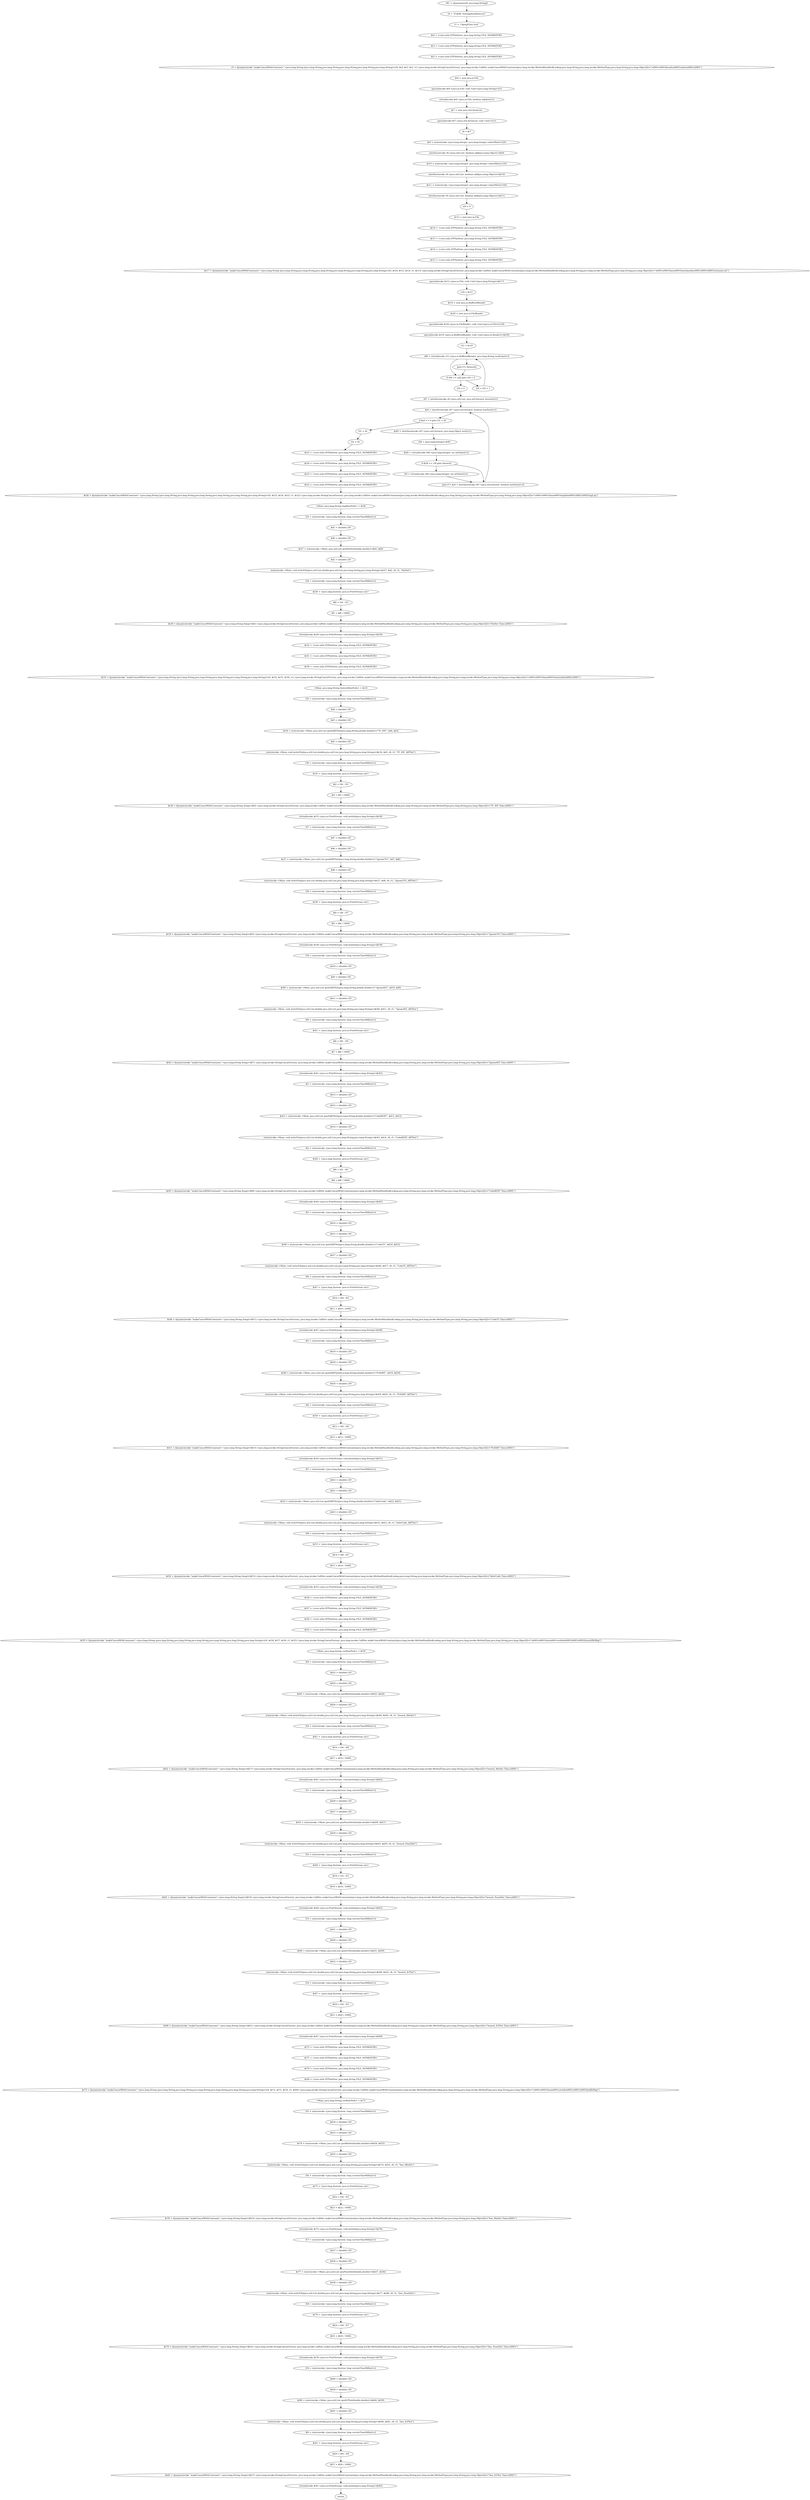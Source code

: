 digraph "unitGraph" {
    "r85 := @parameter0: java.lang.String[]"
    "r0 = \"Z:\\JVM_Testing\\SeedSelector\""
    "r1 = \"Openj9Test-Test\""
    "$r4 = <core.utils.DTPlatform: java.lang.String FILE_SEPARATOR>"
    "$r3 = <core.utils.DTPlatform: java.lang.String FILE_SEPARATOR>"
    "$r2 = <core.utils.DTPlatform: java.lang.String FILE_SEPARATOR>"
    "r5 = dynamicinvoke \"makeConcatWithConstants\" <java.lang.String (java.lang.String,java.lang.String,java.lang.String,java.lang.String,java.lang.String)>(r0, $r4, $r3, $r2, r1) <java.lang.invoke.StringConcatFactory: java.lang.invoke.CallSite makeConcatWithConstants(java.lang.invoke.MethodHandles$Lookup,java.lang.String,java.lang.invoke.MethodType,java.lang.String,java.lang.Object[])>(\"\u0001\u0001Results\u0001subset\u0001\u0001\")"
    "$r6 = new java.io.File"
    "specialinvoke $r6.<java.io.File: void <init>(java.lang.String)>(r5)"
    "virtualinvoke $r6.<java.io.File: boolean mkdirs()>()"
    "$r7 = new java.util.ArrayList"
    "specialinvoke $r7.<java.util.ArrayList: void <init>()>()"
    "r8 = $r7"
    "$r9 = staticinvoke <java.lang.Integer: java.lang.Integer valueOf(int)>(20)"
    "interfaceinvoke r8.<java.util.List: boolean add(java.lang.Object)>($r9)"
    "$r10 = staticinvoke <java.lang.Integer: java.lang.Integer valueOf(int)>(35)"
    "interfaceinvoke r8.<java.util.List: boolean add(java.lang.Object)>($r10)"
    "$r11 = staticinvoke <java.lang.Integer: java.lang.Integer valueOf(int)>(50)"
    "interfaceinvoke r8.<java.util.List: boolean add(java.lang.Object)>($r11)"
    "i29 = 0"
    "$r12 = new java.io.File"
    "$r16 = <core.utils.DTPlatform: java.lang.String FILE_SEPARATOR>"
    "$r15 = <core.utils.DTPlatform: java.lang.String FILE_SEPARATOR>"
    "$r14 = <core.utils.DTPlatform: java.lang.String FILE_SEPARATOR>"
    "$r13 = <core.utils.DTPlatform: java.lang.String FILE_SEPARATOR>"
    "$r17 = dynamicinvoke \"makeConcatWithConstants\" <java.lang.String (java.lang.String,java.lang.String,java.lang.String,java.lang.String,java.lang.String,java.lang.String)>(r0, $r16, $r15, $r14, r1, $r13) <java.lang.invoke.StringConcatFactory: java.lang.invoke.CallSite makeConcatWithConstants(java.lang.invoke.MethodHandles$Lookup,java.lang.String,java.lang.invoke.MethodType,java.lang.String,java.lang.Object[])>(\"\u0001\u0001Data\u0001benchmarks\u0001\u0001\u0001testcases.txt\")"
    "specialinvoke $r12.<java.io.File: void <init>(java.lang.String)>($r17)"
    "r18 = $r12"
    "$r19 = new java.io.BufferedReader"
    "$r20 = new java.io.FileReader"
    "specialinvoke $r20.<java.io.FileReader: void <init>(java.io.File)>(r18)"
    "specialinvoke $r19.<java.io.BufferedReader: void <init>(java.io.Reader)>($r20)"
    "r21 = $r19"
    "r86 = virtualinvoke r21.<java.io.BufferedReader: java.lang.String readLine()>()"
    "if r86 == null goto i30 = 0"
    "i29 = i29 + 1"
    "goto [?= (branch)]"
    "i30 = 0"
    "r87 = interfaceinvoke r8.<java.util.List: java.util.Iterator iterator()>()"
    "$z4 = interfaceinvoke r87.<java.util.Iterator: boolean hasNext()>()"
    "if $z4 == 0 goto l31 = 0L"
    "$r83 = interfaceinvoke r87.<java.util.Iterator: java.lang.Object next()>()"
    "r84 = (java.lang.Integer) $r83"
    "$i28 = virtualinvoke r84.<java.lang.Integer: int intValue()>()"
    "if $i28 <= i30 goto (branch)"
    "i30 = virtualinvoke r84.<java.lang.Integer: int intValue()>()"
    "goto [?= $z4 = interfaceinvoke r87.<java.util.Iterator: boolean hasNext()>()]"
    "l31 = 0L"
    "l32 = 0L"
    "$r25 = <core.utils.DTPlatform: java.lang.String FILE_SEPARATOR>"
    "$r24 = <core.utils.DTPlatform: java.lang.String FILE_SEPARATOR>"
    "$r23 = <core.utils.DTPlatform: java.lang.String FILE_SEPARATOR>"
    "$r22 = <core.utils.DTPlatform: java.lang.String FILE_SEPARATOR>"
    "$r26 = dynamicinvoke \"makeConcatWithConstants\" <java.lang.String (java.lang.String,java.lang.String,java.lang.String,java.lang.String,java.lang.String,java.lang.String)>(r0, $r25, $r24, $r23, r1, $r22) <java.lang.invoke.StringConcatFactory: java.lang.invoke.CallSite makeConcatWithConstants(java.lang.invoke.MethodHandles$Lookup,java.lang.String,java.lang.invoke.MethodType,java.lang.String,java.lang.Object[])>(\"\u0001\u0001Data\u0001bugInfo\u0001\u0001\u0001bugLog\")"
    "<Main: java.lang.String bugRootPath> = $r26"
    "l33 = staticinvoke <java.lang.System: long currentTimeMillis()>()"
    "$d1 = (double) i29"
    "$d0 = (double) i30"
    "$r27 = staticinvoke <Main: java.util.List genHotSet(double,double)>($d1, $d0)"
    "$d2 = (double) i29"
    "staticinvoke <Main: void writeFile(java.util.List,double,java.util.List,java.lang.String,java.lang.String)>($r27, $d2, r8, r5, \"HotSet\")"
    "l34 = staticinvoke <java.lang.System: long currentTimeMillis()>()"
    "$r28 = <java.lang.System: java.io.PrintStream out>"
    "$l0 = l34 - l33"
    "$l1 = $l0 / 1000L"
    "$r29 = dynamicinvoke \"makeConcatWithConstants\" <java.lang.String (long)>($l1) <java.lang.invoke.StringConcatFactory: java.lang.invoke.CallSite makeConcatWithConstants(java.lang.invoke.MethodHandles$Lookup,java.lang.String,java.lang.invoke.MethodType,java.lang.String,java.lang.Object[])>(\"HotSet Time:\u0001\")"
    "virtualinvoke $r28.<java.io.PrintStream: void println(java.lang.String)>($r29)"
    "$r32 = <core.utils.DTPlatform: java.lang.String FILE_SEPARATOR>"
    "$r31 = <core.utils.DTPlatform: java.lang.String FILE_SEPARATOR>"
    "$r30 = <core.utils.DTPlatform: java.lang.String FILE_SEPARATOR>"
    "$r33 = dynamicinvoke \"makeConcatWithConstants\" <java.lang.String (java.lang.String,java.lang.String,java.lang.String,java.lang.String,java.lang.String)>(r0, $r32, $r31, $r30, r1) <java.lang.invoke.StringConcatFactory: java.lang.invoke.CallSite makeConcatWithConstants(java.lang.invoke.MethodHandles$Lookup,java.lang.String,java.lang.invoke.MethodType,java.lang.String,java.lang.Object[])>(\"\u0001\u0001Data\u0001featureInfo\u0001\u0001\")"
    "<Main: java.lang.String featureRootPath> = $r33"
    "l35 = staticinvoke <java.lang.System: long currentTimeMillis()>()"
    "$d4 = (double) i29"
    "$d3 = (double) i30"
    "$r34 = staticinvoke <Main: java.util.List genDARTSet(java.lang.String,double,double)>(\"TF_IDF\", $d4, $d3)"
    "$d5 = (double) i29"
    "staticinvoke <Main: void writeFile(java.util.List,double,java.util.List,java.lang.String,java.lang.String)>($r34, $d5, r8, r5, \"TF_IDF_ARTSet\")"
    "l36 = staticinvoke <java.lang.System: long currentTimeMillis()>()"
    "$r35 = <java.lang.System: java.io.PrintStream out>"
    "$l2 = l36 - l35"
    "$l3 = $l2 / 1000L"
    "$r36 = dynamicinvoke \"makeConcatWithConstants\" <java.lang.String (long)>($l3) <java.lang.invoke.StringConcatFactory: java.lang.invoke.CallSite makeConcatWithConstants(java.lang.invoke.MethodHandles$Lookup,java.lang.String,java.lang.invoke.MethodType,java.lang.String,java.lang.Object[])>(\"TF_IDF Time:\u0001\")"
    "virtualinvoke $r35.<java.io.PrintStream: void println(java.lang.String)>($r36)"
    "l37 = staticinvoke <java.lang.System: long currentTimeMillis()>()"
    "$d7 = (double) i29"
    "$d6 = (double) i30"
    "$r37 = staticinvoke <Main: java.util.List genDARTSet(java.lang.String,double,double)>(\"3gramCFG\", $d7, $d6)"
    "$d8 = (double) i29"
    "staticinvoke <Main: void writeFile(java.util.List,double,java.util.List,java.lang.String,java.lang.String)>($r37, $d8, r8, r5, \"3gramCFG_ARTSet\")"
    "l38 = staticinvoke <java.lang.System: long currentTimeMillis()>()"
    "$r38 = <java.lang.System: java.io.PrintStream out>"
    "$l4 = l38 - l37"
    "$l5 = $l4 / 1000L"
    "$r39 = dynamicinvoke \"makeConcatWithConstants\" <java.lang.String (long)>($l5) <java.lang.invoke.StringConcatFactory: java.lang.invoke.CallSite makeConcatWithConstants(java.lang.invoke.MethodHandles$Lookup,java.lang.String,java.lang.invoke.MethodType,java.lang.String,java.lang.Object[])>(\"3gramCFG Time:\u0001\")"
    "virtualinvoke $r38.<java.io.PrintStream: void println(java.lang.String)>($r39)"
    "l39 = staticinvoke <java.lang.System: long currentTimeMillis()>()"
    "$d10 = (double) i29"
    "$d9 = (double) i30"
    "$r40 = staticinvoke <Main: java.util.List genDARTSet(java.lang.String,double,double)>(\"3gramAST\", $d10, $d9)"
    "$d11 = (double) i29"
    "staticinvoke <Main: void writeFile(java.util.List,double,java.util.List,java.lang.String,java.lang.String)>($r40, $d11, r8, r5, \"3gramAST_ARTSet\")"
    "l40 = staticinvoke <java.lang.System: long currentTimeMillis()>()"
    "$r41 = <java.lang.System: java.io.PrintStream out>"
    "$l6 = l40 - l39"
    "$l7 = $l6 / 1000L"
    "$r42 = dynamicinvoke \"makeConcatWithConstants\" <java.lang.String (long)>($l7) <java.lang.invoke.StringConcatFactory: java.lang.invoke.CallSite makeConcatWithConstants(java.lang.invoke.MethodHandles$Lookup,java.lang.String,java.lang.invoke.MethodType,java.lang.String,java.lang.Object[])>(\"3gramAST Time:\u0001\")"
    "virtualinvoke $r41.<java.io.PrintStream: void println(java.lang.String)>($r42)"
    "l41 = staticinvoke <java.lang.System: long currentTimeMillis()>()"
    "$d13 = (double) i29"
    "$d12 = (double) i30"
    "$r43 = staticinvoke <Main: java.util.List genDARTSet(java.lang.String,double,double)>(\"CodeBERT\", $d13, $d12)"
    "$d14 = (double) i29"
    "staticinvoke <Main: void writeFile(java.util.List,double,java.util.List,java.lang.String,java.lang.String)>($r43, $d14, r8, r5, \"CodeBERT_ARTSet\")"
    "l42 = staticinvoke <java.lang.System: long currentTimeMillis()>()"
    "$r44 = <java.lang.System: java.io.PrintStream out>"
    "$l8 = l42 - l41"
    "$l9 = $l8 / 1000L"
    "$r45 = dynamicinvoke \"makeConcatWithConstants\" <java.lang.String (long)>($l9) <java.lang.invoke.StringConcatFactory: java.lang.invoke.CallSite makeConcatWithConstants(java.lang.invoke.MethodHandles$Lookup,java.lang.String,java.lang.invoke.MethodType,java.lang.String,java.lang.Object[])>(\"CodeBERT Time:\u0001\")"
    "virtualinvoke $r44.<java.io.PrintStream: void println(java.lang.String)>($r45)"
    "l43 = staticinvoke <java.lang.System: long currentTimeMillis()>()"
    "$d16 = (double) i29"
    "$d15 = (double) i30"
    "$r46 = staticinvoke <Main: java.util.List genDARTSet(java.lang.String,double,double)>(\"CodeT5\", $d16, $d15)"
    "$d17 = (double) i29"
    "staticinvoke <Main: void writeFile(java.util.List,double,java.util.List,java.lang.String,java.lang.String)>($r46, $d17, r8, r5, \"CodeT5_ARTSet\")"
    "l44 = staticinvoke <java.lang.System: long currentTimeMillis()>()"
    "$r47 = <java.lang.System: java.io.PrintStream out>"
    "$l10 = l44 - l43"
    "$l11 = $l10 / 1000L"
    "$r48 = dynamicinvoke \"makeConcatWithConstants\" <java.lang.String (long)>($l11) <java.lang.invoke.StringConcatFactory: java.lang.invoke.CallSite makeConcatWithConstants(java.lang.invoke.MethodHandles$Lookup,java.lang.String,java.lang.invoke.MethodType,java.lang.String,java.lang.Object[])>(\"CodeT5 Time:\u0001\")"
    "virtualinvoke $r47.<java.io.PrintStream: void println(java.lang.String)>($r48)"
    "l45 = staticinvoke <java.lang.System: long currentTimeMillis()>()"
    "$d19 = (double) i29"
    "$d18 = (double) i30"
    "$r49 = staticinvoke <Main: java.util.List genDARTSet(java.lang.String,double,double)>(\"PLBART\", $d19, $d18)"
    "$d20 = (double) i29"
    "staticinvoke <Main: void writeFile(java.util.List,double,java.util.List,java.lang.String,java.lang.String)>($r49, $d20, r8, r5, \"PLBART_ARTSet\")"
    "l46 = staticinvoke <java.lang.System: long currentTimeMillis()>()"
    "$r50 = <java.lang.System: java.io.PrintStream out>"
    "$l12 = l46 - l45"
    "$l13 = $l12 / 1000L"
    "$r51 = dynamicinvoke \"makeConcatWithConstants\" <java.lang.String (long)>($l13) <java.lang.invoke.StringConcatFactory: java.lang.invoke.CallSite makeConcatWithConstants(java.lang.invoke.MethodHandles$Lookup,java.lang.String,java.lang.invoke.MethodType,java.lang.String,java.lang.Object[])>(\"PLBART Time:\u0001\")"
    "virtualinvoke $r50.<java.io.PrintStream: void println(java.lang.String)>($r51)"
    "l47 = staticinvoke <java.lang.System: long currentTimeMillis()>()"
    "$d22 = (double) i29"
    "$d21 = (double) i30"
    "$r52 = staticinvoke <Main: java.util.List genDARTSet(java.lang.String,double,double)>(\"InferCode\", $d22, $d21)"
    "$d23 = (double) i29"
    "staticinvoke <Main: void writeFile(java.util.List,double,java.util.List,java.lang.String,java.lang.String)>($r52, $d23, r8, r5, \"InferCode_ARTSet\")"
    "l48 = staticinvoke <java.lang.System: long currentTimeMillis()>()"
    "$r53 = <java.lang.System: java.io.PrintStream out>"
    "$l14 = l48 - l47"
    "$l15 = $l14 / 1000L"
    "$r54 = dynamicinvoke \"makeConcatWithConstants\" <java.lang.String (long)>($l15) <java.lang.invoke.StringConcatFactory: java.lang.invoke.CallSite makeConcatWithConstants(java.lang.invoke.MethodHandles$Lookup,java.lang.String,java.lang.invoke.MethodType,java.lang.String,java.lang.Object[])>(\"InferCode Time:\u0001\")"
    "virtualinvoke $r53.<java.io.PrintStream: void println(java.lang.String)>($r54)"
    "$r58 = <core.utils.DTPlatform: java.lang.String FILE_SEPARATOR>"
    "$r57 = <core.utils.DTPlatform: java.lang.String FILE_SEPARATOR>"
    "$r56 = <core.utils.DTPlatform: java.lang.String FILE_SEPARATOR>"
    "$r55 = <core.utils.DTPlatform: java.lang.String FILE_SEPARATOR>"
    "$r59 = dynamicinvoke \"makeConcatWithConstants\" <java.lang.String (java.lang.String,java.lang.String,java.lang.String,java.lang.String,java.lang.String,java.lang.String)>(r0, $r58, $r57, $r56, r1, $r55) <java.lang.invoke.StringConcatFactory: java.lang.invoke.CallSite makeConcatWithConstants(java.lang.invoke.MethodHandles$Lookup,java.lang.String,java.lang.invoke.MethodType,java.lang.String,java.lang.Object[])>(\"\u0001\u0001Data\u0001covInfo\u0001\u0001\u0001branchBitMap\")"
    "<Main: java.lang.String covRootPath> = $r59"
    "l49 = staticinvoke <java.lang.System: long currentTimeMillis()>()"
    "$d25 = (double) i29"
    "$d24 = (double) i30"
    "$r60 = staticinvoke <Main: java.util.List genMinSet(double,double)>($d25, $d24)"
    "$d26 = (double) i29"
    "staticinvoke <Main: void writeFile(java.util.List,double,java.util.List,java.lang.String,java.lang.String)>($r60, $d26, r8, r5, \"branch_MinSet\")"
    "l50 = staticinvoke <java.lang.System: long currentTimeMillis()>()"
    "$r61 = <java.lang.System: java.io.PrintStream out>"
    "$l16 = l50 - l49"
    "$l17 = $l16 / 1000L"
    "$r62 = dynamicinvoke \"makeConcatWithConstants\" <java.lang.String (long)>($l17) <java.lang.invoke.StringConcatFactory: java.lang.invoke.CallSite makeConcatWithConstants(java.lang.invoke.MethodHandles$Lookup,java.lang.String,java.lang.invoke.MethodType,java.lang.String,java.lang.Object[])>(\"branch_MinSet Time:\u0001\")"
    "virtualinvoke $r61.<java.io.PrintStream: void println(java.lang.String)>($r62)"
    "l51 = staticinvoke <java.lang.System: long currentTimeMillis()>()"
    "$d28 = (double) i29"
    "$d27 = (double) i30"
    "$r63 = staticinvoke <Main: java.util.List genPeachSet(double,double)>($d28, $d27)"
    "$d29 = (double) i29"
    "staticinvoke <Main: void writeFile(java.util.List,double,java.util.List,java.lang.String,java.lang.String)>($r63, $d29, r8, r5, \"branch_PeachSet\")"
    "l52 = staticinvoke <java.lang.System: long currentTimeMillis()>()"
    "$r64 = <java.lang.System: java.io.PrintStream out>"
    "$l18 = l52 - l51"
    "$l19 = $l18 / 1000L"
    "$r65 = dynamicinvoke \"makeConcatWithConstants\" <java.lang.String (long)>($l19) <java.lang.invoke.StringConcatFactory: java.lang.invoke.CallSite makeConcatWithConstants(java.lang.invoke.MethodHandles$Lookup,java.lang.String,java.lang.invoke.MethodType,java.lang.String,java.lang.Object[])>(\"branch_PeachSet Time:\u0001\")"
    "virtualinvoke $r64.<java.io.PrintStream: void println(java.lang.String)>($r65)"
    "l53 = staticinvoke <java.lang.System: long currentTimeMillis()>()"
    "$d31 = (double) i29"
    "$d30 = (double) i30"
    "$r66 = staticinvoke <Main: java.util.List genILPSet(double,double)>($d31, $d30)"
    "$d32 = (double) i29"
    "staticinvoke <Main: void writeFile(java.util.List,double,java.util.List,java.lang.String,java.lang.String)>($r66, $d32, r8, r5, \"branch_ILPSet\")"
    "l54 = staticinvoke <java.lang.System: long currentTimeMillis()>()"
    "$r67 = <java.lang.System: java.io.PrintStream out>"
    "$l20 = l54 - l53"
    "$l21 = $l20 / 1000L"
    "$r68 = dynamicinvoke \"makeConcatWithConstants\" <java.lang.String (long)>($l21) <java.lang.invoke.StringConcatFactory: java.lang.invoke.CallSite makeConcatWithConstants(java.lang.invoke.MethodHandles$Lookup,java.lang.String,java.lang.invoke.MethodType,java.lang.String,java.lang.Object[])>(\"branch_ILPSet Time:\u0001\")"
    "virtualinvoke $r67.<java.io.PrintStream: void println(java.lang.String)>($r68)"
    "$r72 = <core.utils.DTPlatform: java.lang.String FILE_SEPARATOR>"
    "$r71 = <core.utils.DTPlatform: java.lang.String FILE_SEPARATOR>"
    "$r70 = <core.utils.DTPlatform: java.lang.String FILE_SEPARATOR>"
    "$r69 = <core.utils.DTPlatform: java.lang.String FILE_SEPARATOR>"
    "$r73 = dynamicinvoke \"makeConcatWithConstants\" <java.lang.String (java.lang.String,java.lang.String,java.lang.String,java.lang.String,java.lang.String,java.lang.String)>(r0, $r72, $r71, $r70, r1, $r69) <java.lang.invoke.StringConcatFactory: java.lang.invoke.CallSite makeConcatWithConstants(java.lang.invoke.MethodHandles$Lookup,java.lang.String,java.lang.invoke.MethodType,java.lang.String,java.lang.Object[])>(\"\u0001\u0001Data\u0001covInfo\u0001\u0001\u0001lineBitMap\")"
    "<Main: java.lang.String covRootPath> = $r73"
    "l55 = staticinvoke <java.lang.System: long currentTimeMillis()>()"
    "$d34 = (double) i29"
    "$d33 = (double) i30"
    "$r74 = staticinvoke <Main: java.util.List genMinSet(double,double)>($d34, $d33)"
    "$d35 = (double) i29"
    "staticinvoke <Main: void writeFile(java.util.List,double,java.util.List,java.lang.String,java.lang.String)>($r74, $d35, r8, r5, \"line_MinSet\")"
    "l56 = staticinvoke <java.lang.System: long currentTimeMillis()>()"
    "$r75 = <java.lang.System: java.io.PrintStream out>"
    "$l22 = l56 - l55"
    "$l23 = $l22 / 1000L"
    "$r76 = dynamicinvoke \"makeConcatWithConstants\" <java.lang.String (long)>($l23) <java.lang.invoke.StringConcatFactory: java.lang.invoke.CallSite makeConcatWithConstants(java.lang.invoke.MethodHandles$Lookup,java.lang.String,java.lang.invoke.MethodType,java.lang.String,java.lang.Object[])>(\"line_MinSet Time:\u0001\")"
    "virtualinvoke $r75.<java.io.PrintStream: void println(java.lang.String)>($r76)"
    "l57 = staticinvoke <java.lang.System: long currentTimeMillis()>()"
    "$d37 = (double) i29"
    "$d36 = (double) i30"
    "$r77 = staticinvoke <Main: java.util.List genPeachSet(double,double)>($d37, $d36)"
    "$d38 = (double) i29"
    "staticinvoke <Main: void writeFile(java.util.List,double,java.util.List,java.lang.String,java.lang.String)>($r77, $d38, r8, r5, \"line_PeachSet\")"
    "l58 = staticinvoke <java.lang.System: long currentTimeMillis()>()"
    "$r78 = <java.lang.System: java.io.PrintStream out>"
    "$l24 = l58 - l57"
    "$l25 = $l24 / 1000L"
    "$r79 = dynamicinvoke \"makeConcatWithConstants\" <java.lang.String (long)>($l25) <java.lang.invoke.StringConcatFactory: java.lang.invoke.CallSite makeConcatWithConstants(java.lang.invoke.MethodHandles$Lookup,java.lang.String,java.lang.invoke.MethodType,java.lang.String,java.lang.Object[])>(\"line_PeachSet Time:\u0001\")"
    "virtualinvoke $r78.<java.io.PrintStream: void println(java.lang.String)>($r79)"
    "l59 = staticinvoke <java.lang.System: long currentTimeMillis()>()"
    "$d40 = (double) i29"
    "$d39 = (double) i30"
    "$r80 = staticinvoke <Main: java.util.List genILPSet(double,double)>($d40, $d39)"
    "$d41 = (double) i29"
    "staticinvoke <Main: void writeFile(java.util.List,double,java.util.List,java.lang.String,java.lang.String)>($r80, $d41, r8, r5, \"line_ILPSet\")"
    "l60 = staticinvoke <java.lang.System: long currentTimeMillis()>()"
    "$r81 = <java.lang.System: java.io.PrintStream out>"
    "$l26 = l60 - l59"
    "$l27 = $l26 / 1000L"
    "$r82 = dynamicinvoke \"makeConcatWithConstants\" <java.lang.String (long)>($l27) <java.lang.invoke.StringConcatFactory: java.lang.invoke.CallSite makeConcatWithConstants(java.lang.invoke.MethodHandles$Lookup,java.lang.String,java.lang.invoke.MethodType,java.lang.String,java.lang.Object[])>(\"line_ILPSet Time:\u0001\")"
    "virtualinvoke $r81.<java.io.PrintStream: void println(java.lang.String)>($r82)"
    "return"
    "r85 := @parameter0: java.lang.String[]"->"r0 = \"Z:\\JVM_Testing\\SeedSelector\"";
    "r0 = \"Z:\\JVM_Testing\\SeedSelector\""->"r1 = \"Openj9Test-Test\"";
    "r1 = \"Openj9Test-Test\""->"$r4 = <core.utils.DTPlatform: java.lang.String FILE_SEPARATOR>";
    "$r4 = <core.utils.DTPlatform: java.lang.String FILE_SEPARATOR>"->"$r3 = <core.utils.DTPlatform: java.lang.String FILE_SEPARATOR>";
    "$r3 = <core.utils.DTPlatform: java.lang.String FILE_SEPARATOR>"->"$r2 = <core.utils.DTPlatform: java.lang.String FILE_SEPARATOR>";
    "$r2 = <core.utils.DTPlatform: java.lang.String FILE_SEPARATOR>"->"r5 = dynamicinvoke \"makeConcatWithConstants\" <java.lang.String (java.lang.String,java.lang.String,java.lang.String,java.lang.String,java.lang.String)>(r0, $r4, $r3, $r2, r1) <java.lang.invoke.StringConcatFactory: java.lang.invoke.CallSite makeConcatWithConstants(java.lang.invoke.MethodHandles$Lookup,java.lang.String,java.lang.invoke.MethodType,java.lang.String,java.lang.Object[])>(\"\u0001\u0001Results\u0001subset\u0001\u0001\")";
    "r5 = dynamicinvoke \"makeConcatWithConstants\" <java.lang.String (java.lang.String,java.lang.String,java.lang.String,java.lang.String,java.lang.String)>(r0, $r4, $r3, $r2, r1) <java.lang.invoke.StringConcatFactory: java.lang.invoke.CallSite makeConcatWithConstants(java.lang.invoke.MethodHandles$Lookup,java.lang.String,java.lang.invoke.MethodType,java.lang.String,java.lang.Object[])>(\"\u0001\u0001Results\u0001subset\u0001\u0001\")"->"$r6 = new java.io.File";
    "$r6 = new java.io.File"->"specialinvoke $r6.<java.io.File: void <init>(java.lang.String)>(r5)";
    "specialinvoke $r6.<java.io.File: void <init>(java.lang.String)>(r5)"->"virtualinvoke $r6.<java.io.File: boolean mkdirs()>()";
    "virtualinvoke $r6.<java.io.File: boolean mkdirs()>()"->"$r7 = new java.util.ArrayList";
    "$r7 = new java.util.ArrayList"->"specialinvoke $r7.<java.util.ArrayList: void <init>()>()";
    "specialinvoke $r7.<java.util.ArrayList: void <init>()>()"->"r8 = $r7";
    "r8 = $r7"->"$r9 = staticinvoke <java.lang.Integer: java.lang.Integer valueOf(int)>(20)";
    "$r9 = staticinvoke <java.lang.Integer: java.lang.Integer valueOf(int)>(20)"->"interfaceinvoke r8.<java.util.List: boolean add(java.lang.Object)>($r9)";
    "interfaceinvoke r8.<java.util.List: boolean add(java.lang.Object)>($r9)"->"$r10 = staticinvoke <java.lang.Integer: java.lang.Integer valueOf(int)>(35)";
    "$r10 = staticinvoke <java.lang.Integer: java.lang.Integer valueOf(int)>(35)"->"interfaceinvoke r8.<java.util.List: boolean add(java.lang.Object)>($r10)";
    "interfaceinvoke r8.<java.util.List: boolean add(java.lang.Object)>($r10)"->"$r11 = staticinvoke <java.lang.Integer: java.lang.Integer valueOf(int)>(50)";
    "$r11 = staticinvoke <java.lang.Integer: java.lang.Integer valueOf(int)>(50)"->"interfaceinvoke r8.<java.util.List: boolean add(java.lang.Object)>($r11)";
    "interfaceinvoke r8.<java.util.List: boolean add(java.lang.Object)>($r11)"->"i29 = 0";
    "i29 = 0"->"$r12 = new java.io.File";
    "$r12 = new java.io.File"->"$r16 = <core.utils.DTPlatform: java.lang.String FILE_SEPARATOR>";
    "$r16 = <core.utils.DTPlatform: java.lang.String FILE_SEPARATOR>"->"$r15 = <core.utils.DTPlatform: java.lang.String FILE_SEPARATOR>";
    "$r15 = <core.utils.DTPlatform: java.lang.String FILE_SEPARATOR>"->"$r14 = <core.utils.DTPlatform: java.lang.String FILE_SEPARATOR>";
    "$r14 = <core.utils.DTPlatform: java.lang.String FILE_SEPARATOR>"->"$r13 = <core.utils.DTPlatform: java.lang.String FILE_SEPARATOR>";
    "$r13 = <core.utils.DTPlatform: java.lang.String FILE_SEPARATOR>"->"$r17 = dynamicinvoke \"makeConcatWithConstants\" <java.lang.String (java.lang.String,java.lang.String,java.lang.String,java.lang.String,java.lang.String,java.lang.String)>(r0, $r16, $r15, $r14, r1, $r13) <java.lang.invoke.StringConcatFactory: java.lang.invoke.CallSite makeConcatWithConstants(java.lang.invoke.MethodHandles$Lookup,java.lang.String,java.lang.invoke.MethodType,java.lang.String,java.lang.Object[])>(\"\u0001\u0001Data\u0001benchmarks\u0001\u0001\u0001testcases.txt\")";
    "$r17 = dynamicinvoke \"makeConcatWithConstants\" <java.lang.String (java.lang.String,java.lang.String,java.lang.String,java.lang.String,java.lang.String,java.lang.String)>(r0, $r16, $r15, $r14, r1, $r13) <java.lang.invoke.StringConcatFactory: java.lang.invoke.CallSite makeConcatWithConstants(java.lang.invoke.MethodHandles$Lookup,java.lang.String,java.lang.invoke.MethodType,java.lang.String,java.lang.Object[])>(\"\u0001\u0001Data\u0001benchmarks\u0001\u0001\u0001testcases.txt\")"->"specialinvoke $r12.<java.io.File: void <init>(java.lang.String)>($r17)";
    "specialinvoke $r12.<java.io.File: void <init>(java.lang.String)>($r17)"->"r18 = $r12";
    "r18 = $r12"->"$r19 = new java.io.BufferedReader";
    "$r19 = new java.io.BufferedReader"->"$r20 = new java.io.FileReader";
    "$r20 = new java.io.FileReader"->"specialinvoke $r20.<java.io.FileReader: void <init>(java.io.File)>(r18)";
    "specialinvoke $r20.<java.io.FileReader: void <init>(java.io.File)>(r18)"->"specialinvoke $r19.<java.io.BufferedReader: void <init>(java.io.Reader)>($r20)";
    "specialinvoke $r19.<java.io.BufferedReader: void <init>(java.io.Reader)>($r20)"->"r21 = $r19";
    "r21 = $r19"->"r86 = virtualinvoke r21.<java.io.BufferedReader: java.lang.String readLine()>()";
    "r86 = virtualinvoke r21.<java.io.BufferedReader: java.lang.String readLine()>()"->"if r86 == null goto i30 = 0";
    "if r86 == null goto i30 = 0"->"i29 = i29 + 1";
    "if r86 == null goto i30 = 0"->"i30 = 0";
    "i29 = i29 + 1"->"r86 = virtualinvoke r21.<java.io.BufferedReader: java.lang.String readLine()>()";
    "r86 = virtualinvoke r21.<java.io.BufferedReader: java.lang.String readLine()>()"->"goto [?= (branch)]";
    "goto [?= (branch)]"->"if r86 == null goto i30 = 0";
    "i30 = 0"->"r87 = interfaceinvoke r8.<java.util.List: java.util.Iterator iterator()>()";
    "r87 = interfaceinvoke r8.<java.util.List: java.util.Iterator iterator()>()"->"$z4 = interfaceinvoke r87.<java.util.Iterator: boolean hasNext()>()";
    "$z4 = interfaceinvoke r87.<java.util.Iterator: boolean hasNext()>()"->"if $z4 == 0 goto l31 = 0L";
    "if $z4 == 0 goto l31 = 0L"->"$r83 = interfaceinvoke r87.<java.util.Iterator: java.lang.Object next()>()";
    "if $z4 == 0 goto l31 = 0L"->"l31 = 0L";
    "$r83 = interfaceinvoke r87.<java.util.Iterator: java.lang.Object next()>()"->"r84 = (java.lang.Integer) $r83";
    "r84 = (java.lang.Integer) $r83"->"$i28 = virtualinvoke r84.<java.lang.Integer: int intValue()>()";
    "$i28 = virtualinvoke r84.<java.lang.Integer: int intValue()>()"->"if $i28 <= i30 goto (branch)";
    "if $i28 <= i30 goto (branch)"->"i30 = virtualinvoke r84.<java.lang.Integer: int intValue()>()";
    "if $i28 <= i30 goto (branch)"->"goto [?= $z4 = interfaceinvoke r87.<java.util.Iterator: boolean hasNext()>()]";
    "i30 = virtualinvoke r84.<java.lang.Integer: int intValue()>()"->"goto [?= $z4 = interfaceinvoke r87.<java.util.Iterator: boolean hasNext()>()]";
    "goto [?= $z4 = interfaceinvoke r87.<java.util.Iterator: boolean hasNext()>()]"->"$z4 = interfaceinvoke r87.<java.util.Iterator: boolean hasNext()>()";
    "l31 = 0L"->"l32 = 0L";
    "l32 = 0L"->"$r25 = <core.utils.DTPlatform: java.lang.String FILE_SEPARATOR>";
    "$r25 = <core.utils.DTPlatform: java.lang.String FILE_SEPARATOR>"->"$r24 = <core.utils.DTPlatform: java.lang.String FILE_SEPARATOR>";
    "$r24 = <core.utils.DTPlatform: java.lang.String FILE_SEPARATOR>"->"$r23 = <core.utils.DTPlatform: java.lang.String FILE_SEPARATOR>";
    "$r23 = <core.utils.DTPlatform: java.lang.String FILE_SEPARATOR>"->"$r22 = <core.utils.DTPlatform: java.lang.String FILE_SEPARATOR>";
    "$r22 = <core.utils.DTPlatform: java.lang.String FILE_SEPARATOR>"->"$r26 = dynamicinvoke \"makeConcatWithConstants\" <java.lang.String (java.lang.String,java.lang.String,java.lang.String,java.lang.String,java.lang.String,java.lang.String)>(r0, $r25, $r24, $r23, r1, $r22) <java.lang.invoke.StringConcatFactory: java.lang.invoke.CallSite makeConcatWithConstants(java.lang.invoke.MethodHandles$Lookup,java.lang.String,java.lang.invoke.MethodType,java.lang.String,java.lang.Object[])>(\"\u0001\u0001Data\u0001bugInfo\u0001\u0001\u0001bugLog\")";
    "$r26 = dynamicinvoke \"makeConcatWithConstants\" <java.lang.String (java.lang.String,java.lang.String,java.lang.String,java.lang.String,java.lang.String,java.lang.String)>(r0, $r25, $r24, $r23, r1, $r22) <java.lang.invoke.StringConcatFactory: java.lang.invoke.CallSite makeConcatWithConstants(java.lang.invoke.MethodHandles$Lookup,java.lang.String,java.lang.invoke.MethodType,java.lang.String,java.lang.Object[])>(\"\u0001\u0001Data\u0001bugInfo\u0001\u0001\u0001bugLog\")"->"<Main: java.lang.String bugRootPath> = $r26";
    "<Main: java.lang.String bugRootPath> = $r26"->"l33 = staticinvoke <java.lang.System: long currentTimeMillis()>()";
    "l33 = staticinvoke <java.lang.System: long currentTimeMillis()>()"->"$d1 = (double) i29";
    "$d1 = (double) i29"->"$d0 = (double) i30";
    "$d0 = (double) i30"->"$r27 = staticinvoke <Main: java.util.List genHotSet(double,double)>($d1, $d0)";
    "$r27 = staticinvoke <Main: java.util.List genHotSet(double,double)>($d1, $d0)"->"$d2 = (double) i29";
    "$d2 = (double) i29"->"staticinvoke <Main: void writeFile(java.util.List,double,java.util.List,java.lang.String,java.lang.String)>($r27, $d2, r8, r5, \"HotSet\")";
    "staticinvoke <Main: void writeFile(java.util.List,double,java.util.List,java.lang.String,java.lang.String)>($r27, $d2, r8, r5, \"HotSet\")"->"l34 = staticinvoke <java.lang.System: long currentTimeMillis()>()";
    "l34 = staticinvoke <java.lang.System: long currentTimeMillis()>()"->"$r28 = <java.lang.System: java.io.PrintStream out>";
    "$r28 = <java.lang.System: java.io.PrintStream out>"->"$l0 = l34 - l33";
    "$l0 = l34 - l33"->"$l1 = $l0 / 1000L";
    "$l1 = $l0 / 1000L"->"$r29 = dynamicinvoke \"makeConcatWithConstants\" <java.lang.String (long)>($l1) <java.lang.invoke.StringConcatFactory: java.lang.invoke.CallSite makeConcatWithConstants(java.lang.invoke.MethodHandles$Lookup,java.lang.String,java.lang.invoke.MethodType,java.lang.String,java.lang.Object[])>(\"HotSet Time:\u0001\")";
    "$r29 = dynamicinvoke \"makeConcatWithConstants\" <java.lang.String (long)>($l1) <java.lang.invoke.StringConcatFactory: java.lang.invoke.CallSite makeConcatWithConstants(java.lang.invoke.MethodHandles$Lookup,java.lang.String,java.lang.invoke.MethodType,java.lang.String,java.lang.Object[])>(\"HotSet Time:\u0001\")"->"virtualinvoke $r28.<java.io.PrintStream: void println(java.lang.String)>($r29)";
    "virtualinvoke $r28.<java.io.PrintStream: void println(java.lang.String)>($r29)"->"$r32 = <core.utils.DTPlatform: java.lang.String FILE_SEPARATOR>";
    "$r32 = <core.utils.DTPlatform: java.lang.String FILE_SEPARATOR>"->"$r31 = <core.utils.DTPlatform: java.lang.String FILE_SEPARATOR>";
    "$r31 = <core.utils.DTPlatform: java.lang.String FILE_SEPARATOR>"->"$r30 = <core.utils.DTPlatform: java.lang.String FILE_SEPARATOR>";
    "$r30 = <core.utils.DTPlatform: java.lang.String FILE_SEPARATOR>"->"$r33 = dynamicinvoke \"makeConcatWithConstants\" <java.lang.String (java.lang.String,java.lang.String,java.lang.String,java.lang.String,java.lang.String)>(r0, $r32, $r31, $r30, r1) <java.lang.invoke.StringConcatFactory: java.lang.invoke.CallSite makeConcatWithConstants(java.lang.invoke.MethodHandles$Lookup,java.lang.String,java.lang.invoke.MethodType,java.lang.String,java.lang.Object[])>(\"\u0001\u0001Data\u0001featureInfo\u0001\u0001\")";
    "$r33 = dynamicinvoke \"makeConcatWithConstants\" <java.lang.String (java.lang.String,java.lang.String,java.lang.String,java.lang.String,java.lang.String)>(r0, $r32, $r31, $r30, r1) <java.lang.invoke.StringConcatFactory: java.lang.invoke.CallSite makeConcatWithConstants(java.lang.invoke.MethodHandles$Lookup,java.lang.String,java.lang.invoke.MethodType,java.lang.String,java.lang.Object[])>(\"\u0001\u0001Data\u0001featureInfo\u0001\u0001\")"->"<Main: java.lang.String featureRootPath> = $r33";
    "<Main: java.lang.String featureRootPath> = $r33"->"l35 = staticinvoke <java.lang.System: long currentTimeMillis()>()";
    "l35 = staticinvoke <java.lang.System: long currentTimeMillis()>()"->"$d4 = (double) i29";
    "$d4 = (double) i29"->"$d3 = (double) i30";
    "$d3 = (double) i30"->"$r34 = staticinvoke <Main: java.util.List genDARTSet(java.lang.String,double,double)>(\"TF_IDF\", $d4, $d3)";
    "$r34 = staticinvoke <Main: java.util.List genDARTSet(java.lang.String,double,double)>(\"TF_IDF\", $d4, $d3)"->"$d5 = (double) i29";
    "$d5 = (double) i29"->"staticinvoke <Main: void writeFile(java.util.List,double,java.util.List,java.lang.String,java.lang.String)>($r34, $d5, r8, r5, \"TF_IDF_ARTSet\")";
    "staticinvoke <Main: void writeFile(java.util.List,double,java.util.List,java.lang.String,java.lang.String)>($r34, $d5, r8, r5, \"TF_IDF_ARTSet\")"->"l36 = staticinvoke <java.lang.System: long currentTimeMillis()>()";
    "l36 = staticinvoke <java.lang.System: long currentTimeMillis()>()"->"$r35 = <java.lang.System: java.io.PrintStream out>";
    "$r35 = <java.lang.System: java.io.PrintStream out>"->"$l2 = l36 - l35";
    "$l2 = l36 - l35"->"$l3 = $l2 / 1000L";
    "$l3 = $l2 / 1000L"->"$r36 = dynamicinvoke \"makeConcatWithConstants\" <java.lang.String (long)>($l3) <java.lang.invoke.StringConcatFactory: java.lang.invoke.CallSite makeConcatWithConstants(java.lang.invoke.MethodHandles$Lookup,java.lang.String,java.lang.invoke.MethodType,java.lang.String,java.lang.Object[])>(\"TF_IDF Time:\u0001\")";
    "$r36 = dynamicinvoke \"makeConcatWithConstants\" <java.lang.String (long)>($l3) <java.lang.invoke.StringConcatFactory: java.lang.invoke.CallSite makeConcatWithConstants(java.lang.invoke.MethodHandles$Lookup,java.lang.String,java.lang.invoke.MethodType,java.lang.String,java.lang.Object[])>(\"TF_IDF Time:\u0001\")"->"virtualinvoke $r35.<java.io.PrintStream: void println(java.lang.String)>($r36)";
    "virtualinvoke $r35.<java.io.PrintStream: void println(java.lang.String)>($r36)"->"l37 = staticinvoke <java.lang.System: long currentTimeMillis()>()";
    "l37 = staticinvoke <java.lang.System: long currentTimeMillis()>()"->"$d7 = (double) i29";
    "$d7 = (double) i29"->"$d6 = (double) i30";
    "$d6 = (double) i30"->"$r37 = staticinvoke <Main: java.util.List genDARTSet(java.lang.String,double,double)>(\"3gramCFG\", $d7, $d6)";
    "$r37 = staticinvoke <Main: java.util.List genDARTSet(java.lang.String,double,double)>(\"3gramCFG\", $d7, $d6)"->"$d8 = (double) i29";
    "$d8 = (double) i29"->"staticinvoke <Main: void writeFile(java.util.List,double,java.util.List,java.lang.String,java.lang.String)>($r37, $d8, r8, r5, \"3gramCFG_ARTSet\")";
    "staticinvoke <Main: void writeFile(java.util.List,double,java.util.List,java.lang.String,java.lang.String)>($r37, $d8, r8, r5, \"3gramCFG_ARTSet\")"->"l38 = staticinvoke <java.lang.System: long currentTimeMillis()>()";
    "l38 = staticinvoke <java.lang.System: long currentTimeMillis()>()"->"$r38 = <java.lang.System: java.io.PrintStream out>";
    "$r38 = <java.lang.System: java.io.PrintStream out>"->"$l4 = l38 - l37";
    "$l4 = l38 - l37"->"$l5 = $l4 / 1000L";
    "$l5 = $l4 / 1000L"->"$r39 = dynamicinvoke \"makeConcatWithConstants\" <java.lang.String (long)>($l5) <java.lang.invoke.StringConcatFactory: java.lang.invoke.CallSite makeConcatWithConstants(java.lang.invoke.MethodHandles$Lookup,java.lang.String,java.lang.invoke.MethodType,java.lang.String,java.lang.Object[])>(\"3gramCFG Time:\u0001\")";
    "$r39 = dynamicinvoke \"makeConcatWithConstants\" <java.lang.String (long)>($l5) <java.lang.invoke.StringConcatFactory: java.lang.invoke.CallSite makeConcatWithConstants(java.lang.invoke.MethodHandles$Lookup,java.lang.String,java.lang.invoke.MethodType,java.lang.String,java.lang.Object[])>(\"3gramCFG Time:\u0001\")"->"virtualinvoke $r38.<java.io.PrintStream: void println(java.lang.String)>($r39)";
    "virtualinvoke $r38.<java.io.PrintStream: void println(java.lang.String)>($r39)"->"l39 = staticinvoke <java.lang.System: long currentTimeMillis()>()";
    "l39 = staticinvoke <java.lang.System: long currentTimeMillis()>()"->"$d10 = (double) i29";
    "$d10 = (double) i29"->"$d9 = (double) i30";
    "$d9 = (double) i30"->"$r40 = staticinvoke <Main: java.util.List genDARTSet(java.lang.String,double,double)>(\"3gramAST\", $d10, $d9)";
    "$r40 = staticinvoke <Main: java.util.List genDARTSet(java.lang.String,double,double)>(\"3gramAST\", $d10, $d9)"->"$d11 = (double) i29";
    "$d11 = (double) i29"->"staticinvoke <Main: void writeFile(java.util.List,double,java.util.List,java.lang.String,java.lang.String)>($r40, $d11, r8, r5, \"3gramAST_ARTSet\")";
    "staticinvoke <Main: void writeFile(java.util.List,double,java.util.List,java.lang.String,java.lang.String)>($r40, $d11, r8, r5, \"3gramAST_ARTSet\")"->"l40 = staticinvoke <java.lang.System: long currentTimeMillis()>()";
    "l40 = staticinvoke <java.lang.System: long currentTimeMillis()>()"->"$r41 = <java.lang.System: java.io.PrintStream out>";
    "$r41 = <java.lang.System: java.io.PrintStream out>"->"$l6 = l40 - l39";
    "$l6 = l40 - l39"->"$l7 = $l6 / 1000L";
    "$l7 = $l6 / 1000L"->"$r42 = dynamicinvoke \"makeConcatWithConstants\" <java.lang.String (long)>($l7) <java.lang.invoke.StringConcatFactory: java.lang.invoke.CallSite makeConcatWithConstants(java.lang.invoke.MethodHandles$Lookup,java.lang.String,java.lang.invoke.MethodType,java.lang.String,java.lang.Object[])>(\"3gramAST Time:\u0001\")";
    "$r42 = dynamicinvoke \"makeConcatWithConstants\" <java.lang.String (long)>($l7) <java.lang.invoke.StringConcatFactory: java.lang.invoke.CallSite makeConcatWithConstants(java.lang.invoke.MethodHandles$Lookup,java.lang.String,java.lang.invoke.MethodType,java.lang.String,java.lang.Object[])>(\"3gramAST Time:\u0001\")"->"virtualinvoke $r41.<java.io.PrintStream: void println(java.lang.String)>($r42)";
    "virtualinvoke $r41.<java.io.PrintStream: void println(java.lang.String)>($r42)"->"l41 = staticinvoke <java.lang.System: long currentTimeMillis()>()";
    "l41 = staticinvoke <java.lang.System: long currentTimeMillis()>()"->"$d13 = (double) i29";
    "$d13 = (double) i29"->"$d12 = (double) i30";
    "$d12 = (double) i30"->"$r43 = staticinvoke <Main: java.util.List genDARTSet(java.lang.String,double,double)>(\"CodeBERT\", $d13, $d12)";
    "$r43 = staticinvoke <Main: java.util.List genDARTSet(java.lang.String,double,double)>(\"CodeBERT\", $d13, $d12)"->"$d14 = (double) i29";
    "$d14 = (double) i29"->"staticinvoke <Main: void writeFile(java.util.List,double,java.util.List,java.lang.String,java.lang.String)>($r43, $d14, r8, r5, \"CodeBERT_ARTSet\")";
    "staticinvoke <Main: void writeFile(java.util.List,double,java.util.List,java.lang.String,java.lang.String)>($r43, $d14, r8, r5, \"CodeBERT_ARTSet\")"->"l42 = staticinvoke <java.lang.System: long currentTimeMillis()>()";
    "l42 = staticinvoke <java.lang.System: long currentTimeMillis()>()"->"$r44 = <java.lang.System: java.io.PrintStream out>";
    "$r44 = <java.lang.System: java.io.PrintStream out>"->"$l8 = l42 - l41";
    "$l8 = l42 - l41"->"$l9 = $l8 / 1000L";
    "$l9 = $l8 / 1000L"->"$r45 = dynamicinvoke \"makeConcatWithConstants\" <java.lang.String (long)>($l9) <java.lang.invoke.StringConcatFactory: java.lang.invoke.CallSite makeConcatWithConstants(java.lang.invoke.MethodHandles$Lookup,java.lang.String,java.lang.invoke.MethodType,java.lang.String,java.lang.Object[])>(\"CodeBERT Time:\u0001\")";
    "$r45 = dynamicinvoke \"makeConcatWithConstants\" <java.lang.String (long)>($l9) <java.lang.invoke.StringConcatFactory: java.lang.invoke.CallSite makeConcatWithConstants(java.lang.invoke.MethodHandles$Lookup,java.lang.String,java.lang.invoke.MethodType,java.lang.String,java.lang.Object[])>(\"CodeBERT Time:\u0001\")"->"virtualinvoke $r44.<java.io.PrintStream: void println(java.lang.String)>($r45)";
    "virtualinvoke $r44.<java.io.PrintStream: void println(java.lang.String)>($r45)"->"l43 = staticinvoke <java.lang.System: long currentTimeMillis()>()";
    "l43 = staticinvoke <java.lang.System: long currentTimeMillis()>()"->"$d16 = (double) i29";
    "$d16 = (double) i29"->"$d15 = (double) i30";
    "$d15 = (double) i30"->"$r46 = staticinvoke <Main: java.util.List genDARTSet(java.lang.String,double,double)>(\"CodeT5\", $d16, $d15)";
    "$r46 = staticinvoke <Main: java.util.List genDARTSet(java.lang.String,double,double)>(\"CodeT5\", $d16, $d15)"->"$d17 = (double) i29";
    "$d17 = (double) i29"->"staticinvoke <Main: void writeFile(java.util.List,double,java.util.List,java.lang.String,java.lang.String)>($r46, $d17, r8, r5, \"CodeT5_ARTSet\")";
    "staticinvoke <Main: void writeFile(java.util.List,double,java.util.List,java.lang.String,java.lang.String)>($r46, $d17, r8, r5, \"CodeT5_ARTSet\")"->"l44 = staticinvoke <java.lang.System: long currentTimeMillis()>()";
    "l44 = staticinvoke <java.lang.System: long currentTimeMillis()>()"->"$r47 = <java.lang.System: java.io.PrintStream out>";
    "$r47 = <java.lang.System: java.io.PrintStream out>"->"$l10 = l44 - l43";
    "$l10 = l44 - l43"->"$l11 = $l10 / 1000L";
    "$l11 = $l10 / 1000L"->"$r48 = dynamicinvoke \"makeConcatWithConstants\" <java.lang.String (long)>($l11) <java.lang.invoke.StringConcatFactory: java.lang.invoke.CallSite makeConcatWithConstants(java.lang.invoke.MethodHandles$Lookup,java.lang.String,java.lang.invoke.MethodType,java.lang.String,java.lang.Object[])>(\"CodeT5 Time:\u0001\")";
    "$r48 = dynamicinvoke \"makeConcatWithConstants\" <java.lang.String (long)>($l11) <java.lang.invoke.StringConcatFactory: java.lang.invoke.CallSite makeConcatWithConstants(java.lang.invoke.MethodHandles$Lookup,java.lang.String,java.lang.invoke.MethodType,java.lang.String,java.lang.Object[])>(\"CodeT5 Time:\u0001\")"->"virtualinvoke $r47.<java.io.PrintStream: void println(java.lang.String)>($r48)";
    "virtualinvoke $r47.<java.io.PrintStream: void println(java.lang.String)>($r48)"->"l45 = staticinvoke <java.lang.System: long currentTimeMillis()>()";
    "l45 = staticinvoke <java.lang.System: long currentTimeMillis()>()"->"$d19 = (double) i29";
    "$d19 = (double) i29"->"$d18 = (double) i30";
    "$d18 = (double) i30"->"$r49 = staticinvoke <Main: java.util.List genDARTSet(java.lang.String,double,double)>(\"PLBART\", $d19, $d18)";
    "$r49 = staticinvoke <Main: java.util.List genDARTSet(java.lang.String,double,double)>(\"PLBART\", $d19, $d18)"->"$d20 = (double) i29";
    "$d20 = (double) i29"->"staticinvoke <Main: void writeFile(java.util.List,double,java.util.List,java.lang.String,java.lang.String)>($r49, $d20, r8, r5, \"PLBART_ARTSet\")";
    "staticinvoke <Main: void writeFile(java.util.List,double,java.util.List,java.lang.String,java.lang.String)>($r49, $d20, r8, r5, \"PLBART_ARTSet\")"->"l46 = staticinvoke <java.lang.System: long currentTimeMillis()>()";
    "l46 = staticinvoke <java.lang.System: long currentTimeMillis()>()"->"$r50 = <java.lang.System: java.io.PrintStream out>";
    "$r50 = <java.lang.System: java.io.PrintStream out>"->"$l12 = l46 - l45";
    "$l12 = l46 - l45"->"$l13 = $l12 / 1000L";
    "$l13 = $l12 / 1000L"->"$r51 = dynamicinvoke \"makeConcatWithConstants\" <java.lang.String (long)>($l13) <java.lang.invoke.StringConcatFactory: java.lang.invoke.CallSite makeConcatWithConstants(java.lang.invoke.MethodHandles$Lookup,java.lang.String,java.lang.invoke.MethodType,java.lang.String,java.lang.Object[])>(\"PLBART Time:\u0001\")";
    "$r51 = dynamicinvoke \"makeConcatWithConstants\" <java.lang.String (long)>($l13) <java.lang.invoke.StringConcatFactory: java.lang.invoke.CallSite makeConcatWithConstants(java.lang.invoke.MethodHandles$Lookup,java.lang.String,java.lang.invoke.MethodType,java.lang.String,java.lang.Object[])>(\"PLBART Time:\u0001\")"->"virtualinvoke $r50.<java.io.PrintStream: void println(java.lang.String)>($r51)";
    "virtualinvoke $r50.<java.io.PrintStream: void println(java.lang.String)>($r51)"->"l47 = staticinvoke <java.lang.System: long currentTimeMillis()>()";
    "l47 = staticinvoke <java.lang.System: long currentTimeMillis()>()"->"$d22 = (double) i29";
    "$d22 = (double) i29"->"$d21 = (double) i30";
    "$d21 = (double) i30"->"$r52 = staticinvoke <Main: java.util.List genDARTSet(java.lang.String,double,double)>(\"InferCode\", $d22, $d21)";
    "$r52 = staticinvoke <Main: java.util.List genDARTSet(java.lang.String,double,double)>(\"InferCode\", $d22, $d21)"->"$d23 = (double) i29";
    "$d23 = (double) i29"->"staticinvoke <Main: void writeFile(java.util.List,double,java.util.List,java.lang.String,java.lang.String)>($r52, $d23, r8, r5, \"InferCode_ARTSet\")";
    "staticinvoke <Main: void writeFile(java.util.List,double,java.util.List,java.lang.String,java.lang.String)>($r52, $d23, r8, r5, \"InferCode_ARTSet\")"->"l48 = staticinvoke <java.lang.System: long currentTimeMillis()>()";
    "l48 = staticinvoke <java.lang.System: long currentTimeMillis()>()"->"$r53 = <java.lang.System: java.io.PrintStream out>";
    "$r53 = <java.lang.System: java.io.PrintStream out>"->"$l14 = l48 - l47";
    "$l14 = l48 - l47"->"$l15 = $l14 / 1000L";
    "$l15 = $l14 / 1000L"->"$r54 = dynamicinvoke \"makeConcatWithConstants\" <java.lang.String (long)>($l15) <java.lang.invoke.StringConcatFactory: java.lang.invoke.CallSite makeConcatWithConstants(java.lang.invoke.MethodHandles$Lookup,java.lang.String,java.lang.invoke.MethodType,java.lang.String,java.lang.Object[])>(\"InferCode Time:\u0001\")";
    "$r54 = dynamicinvoke \"makeConcatWithConstants\" <java.lang.String (long)>($l15) <java.lang.invoke.StringConcatFactory: java.lang.invoke.CallSite makeConcatWithConstants(java.lang.invoke.MethodHandles$Lookup,java.lang.String,java.lang.invoke.MethodType,java.lang.String,java.lang.Object[])>(\"InferCode Time:\u0001\")"->"virtualinvoke $r53.<java.io.PrintStream: void println(java.lang.String)>($r54)";
    "virtualinvoke $r53.<java.io.PrintStream: void println(java.lang.String)>($r54)"->"$r58 = <core.utils.DTPlatform: java.lang.String FILE_SEPARATOR>";
    "$r58 = <core.utils.DTPlatform: java.lang.String FILE_SEPARATOR>"->"$r57 = <core.utils.DTPlatform: java.lang.String FILE_SEPARATOR>";
    "$r57 = <core.utils.DTPlatform: java.lang.String FILE_SEPARATOR>"->"$r56 = <core.utils.DTPlatform: java.lang.String FILE_SEPARATOR>";
    "$r56 = <core.utils.DTPlatform: java.lang.String FILE_SEPARATOR>"->"$r55 = <core.utils.DTPlatform: java.lang.String FILE_SEPARATOR>";
    "$r55 = <core.utils.DTPlatform: java.lang.String FILE_SEPARATOR>"->"$r59 = dynamicinvoke \"makeConcatWithConstants\" <java.lang.String (java.lang.String,java.lang.String,java.lang.String,java.lang.String,java.lang.String,java.lang.String)>(r0, $r58, $r57, $r56, r1, $r55) <java.lang.invoke.StringConcatFactory: java.lang.invoke.CallSite makeConcatWithConstants(java.lang.invoke.MethodHandles$Lookup,java.lang.String,java.lang.invoke.MethodType,java.lang.String,java.lang.Object[])>(\"\u0001\u0001Data\u0001covInfo\u0001\u0001\u0001branchBitMap\")";
    "$r59 = dynamicinvoke \"makeConcatWithConstants\" <java.lang.String (java.lang.String,java.lang.String,java.lang.String,java.lang.String,java.lang.String,java.lang.String)>(r0, $r58, $r57, $r56, r1, $r55) <java.lang.invoke.StringConcatFactory: java.lang.invoke.CallSite makeConcatWithConstants(java.lang.invoke.MethodHandles$Lookup,java.lang.String,java.lang.invoke.MethodType,java.lang.String,java.lang.Object[])>(\"\u0001\u0001Data\u0001covInfo\u0001\u0001\u0001branchBitMap\")"->"<Main: java.lang.String covRootPath> = $r59";
    "<Main: java.lang.String covRootPath> = $r59"->"l49 = staticinvoke <java.lang.System: long currentTimeMillis()>()";
    "l49 = staticinvoke <java.lang.System: long currentTimeMillis()>()"->"$d25 = (double) i29";
    "$d25 = (double) i29"->"$d24 = (double) i30";
    "$d24 = (double) i30"->"$r60 = staticinvoke <Main: java.util.List genMinSet(double,double)>($d25, $d24)";
    "$r60 = staticinvoke <Main: java.util.List genMinSet(double,double)>($d25, $d24)"->"$d26 = (double) i29";
    "$d26 = (double) i29"->"staticinvoke <Main: void writeFile(java.util.List,double,java.util.List,java.lang.String,java.lang.String)>($r60, $d26, r8, r5, \"branch_MinSet\")";
    "staticinvoke <Main: void writeFile(java.util.List,double,java.util.List,java.lang.String,java.lang.String)>($r60, $d26, r8, r5, \"branch_MinSet\")"->"l50 = staticinvoke <java.lang.System: long currentTimeMillis()>()";
    "l50 = staticinvoke <java.lang.System: long currentTimeMillis()>()"->"$r61 = <java.lang.System: java.io.PrintStream out>";
    "$r61 = <java.lang.System: java.io.PrintStream out>"->"$l16 = l50 - l49";
    "$l16 = l50 - l49"->"$l17 = $l16 / 1000L";
    "$l17 = $l16 / 1000L"->"$r62 = dynamicinvoke \"makeConcatWithConstants\" <java.lang.String (long)>($l17) <java.lang.invoke.StringConcatFactory: java.lang.invoke.CallSite makeConcatWithConstants(java.lang.invoke.MethodHandles$Lookup,java.lang.String,java.lang.invoke.MethodType,java.lang.String,java.lang.Object[])>(\"branch_MinSet Time:\u0001\")";
    "$r62 = dynamicinvoke \"makeConcatWithConstants\" <java.lang.String (long)>($l17) <java.lang.invoke.StringConcatFactory: java.lang.invoke.CallSite makeConcatWithConstants(java.lang.invoke.MethodHandles$Lookup,java.lang.String,java.lang.invoke.MethodType,java.lang.String,java.lang.Object[])>(\"branch_MinSet Time:\u0001\")"->"virtualinvoke $r61.<java.io.PrintStream: void println(java.lang.String)>($r62)";
    "virtualinvoke $r61.<java.io.PrintStream: void println(java.lang.String)>($r62)"->"l51 = staticinvoke <java.lang.System: long currentTimeMillis()>()";
    "l51 = staticinvoke <java.lang.System: long currentTimeMillis()>()"->"$d28 = (double) i29";
    "$d28 = (double) i29"->"$d27 = (double) i30";
    "$d27 = (double) i30"->"$r63 = staticinvoke <Main: java.util.List genPeachSet(double,double)>($d28, $d27)";
    "$r63 = staticinvoke <Main: java.util.List genPeachSet(double,double)>($d28, $d27)"->"$d29 = (double) i29";
    "$d29 = (double) i29"->"staticinvoke <Main: void writeFile(java.util.List,double,java.util.List,java.lang.String,java.lang.String)>($r63, $d29, r8, r5, \"branch_PeachSet\")";
    "staticinvoke <Main: void writeFile(java.util.List,double,java.util.List,java.lang.String,java.lang.String)>($r63, $d29, r8, r5, \"branch_PeachSet\")"->"l52 = staticinvoke <java.lang.System: long currentTimeMillis()>()";
    "l52 = staticinvoke <java.lang.System: long currentTimeMillis()>()"->"$r64 = <java.lang.System: java.io.PrintStream out>";
    "$r64 = <java.lang.System: java.io.PrintStream out>"->"$l18 = l52 - l51";
    "$l18 = l52 - l51"->"$l19 = $l18 / 1000L";
    "$l19 = $l18 / 1000L"->"$r65 = dynamicinvoke \"makeConcatWithConstants\" <java.lang.String (long)>($l19) <java.lang.invoke.StringConcatFactory: java.lang.invoke.CallSite makeConcatWithConstants(java.lang.invoke.MethodHandles$Lookup,java.lang.String,java.lang.invoke.MethodType,java.lang.String,java.lang.Object[])>(\"branch_PeachSet Time:\u0001\")";
    "$r65 = dynamicinvoke \"makeConcatWithConstants\" <java.lang.String (long)>($l19) <java.lang.invoke.StringConcatFactory: java.lang.invoke.CallSite makeConcatWithConstants(java.lang.invoke.MethodHandles$Lookup,java.lang.String,java.lang.invoke.MethodType,java.lang.String,java.lang.Object[])>(\"branch_PeachSet Time:\u0001\")"->"virtualinvoke $r64.<java.io.PrintStream: void println(java.lang.String)>($r65)";
    "virtualinvoke $r64.<java.io.PrintStream: void println(java.lang.String)>($r65)"->"l53 = staticinvoke <java.lang.System: long currentTimeMillis()>()";
    "l53 = staticinvoke <java.lang.System: long currentTimeMillis()>()"->"$d31 = (double) i29";
    "$d31 = (double) i29"->"$d30 = (double) i30";
    "$d30 = (double) i30"->"$r66 = staticinvoke <Main: java.util.List genILPSet(double,double)>($d31, $d30)";
    "$r66 = staticinvoke <Main: java.util.List genILPSet(double,double)>($d31, $d30)"->"$d32 = (double) i29";
    "$d32 = (double) i29"->"staticinvoke <Main: void writeFile(java.util.List,double,java.util.List,java.lang.String,java.lang.String)>($r66, $d32, r8, r5, \"branch_ILPSet\")";
    "staticinvoke <Main: void writeFile(java.util.List,double,java.util.List,java.lang.String,java.lang.String)>($r66, $d32, r8, r5, \"branch_ILPSet\")"->"l54 = staticinvoke <java.lang.System: long currentTimeMillis()>()";
    "l54 = staticinvoke <java.lang.System: long currentTimeMillis()>()"->"$r67 = <java.lang.System: java.io.PrintStream out>";
    "$r67 = <java.lang.System: java.io.PrintStream out>"->"$l20 = l54 - l53";
    "$l20 = l54 - l53"->"$l21 = $l20 / 1000L";
    "$l21 = $l20 / 1000L"->"$r68 = dynamicinvoke \"makeConcatWithConstants\" <java.lang.String (long)>($l21) <java.lang.invoke.StringConcatFactory: java.lang.invoke.CallSite makeConcatWithConstants(java.lang.invoke.MethodHandles$Lookup,java.lang.String,java.lang.invoke.MethodType,java.lang.String,java.lang.Object[])>(\"branch_ILPSet Time:\u0001\")";
    "$r68 = dynamicinvoke \"makeConcatWithConstants\" <java.lang.String (long)>($l21) <java.lang.invoke.StringConcatFactory: java.lang.invoke.CallSite makeConcatWithConstants(java.lang.invoke.MethodHandles$Lookup,java.lang.String,java.lang.invoke.MethodType,java.lang.String,java.lang.Object[])>(\"branch_ILPSet Time:\u0001\")"->"virtualinvoke $r67.<java.io.PrintStream: void println(java.lang.String)>($r68)";
    "virtualinvoke $r67.<java.io.PrintStream: void println(java.lang.String)>($r68)"->"$r72 = <core.utils.DTPlatform: java.lang.String FILE_SEPARATOR>";
    "$r72 = <core.utils.DTPlatform: java.lang.String FILE_SEPARATOR>"->"$r71 = <core.utils.DTPlatform: java.lang.String FILE_SEPARATOR>";
    "$r71 = <core.utils.DTPlatform: java.lang.String FILE_SEPARATOR>"->"$r70 = <core.utils.DTPlatform: java.lang.String FILE_SEPARATOR>";
    "$r70 = <core.utils.DTPlatform: java.lang.String FILE_SEPARATOR>"->"$r69 = <core.utils.DTPlatform: java.lang.String FILE_SEPARATOR>";
    "$r69 = <core.utils.DTPlatform: java.lang.String FILE_SEPARATOR>"->"$r73 = dynamicinvoke \"makeConcatWithConstants\" <java.lang.String (java.lang.String,java.lang.String,java.lang.String,java.lang.String,java.lang.String,java.lang.String)>(r0, $r72, $r71, $r70, r1, $r69) <java.lang.invoke.StringConcatFactory: java.lang.invoke.CallSite makeConcatWithConstants(java.lang.invoke.MethodHandles$Lookup,java.lang.String,java.lang.invoke.MethodType,java.lang.String,java.lang.Object[])>(\"\u0001\u0001Data\u0001covInfo\u0001\u0001\u0001lineBitMap\")";
    "$r73 = dynamicinvoke \"makeConcatWithConstants\" <java.lang.String (java.lang.String,java.lang.String,java.lang.String,java.lang.String,java.lang.String,java.lang.String)>(r0, $r72, $r71, $r70, r1, $r69) <java.lang.invoke.StringConcatFactory: java.lang.invoke.CallSite makeConcatWithConstants(java.lang.invoke.MethodHandles$Lookup,java.lang.String,java.lang.invoke.MethodType,java.lang.String,java.lang.Object[])>(\"\u0001\u0001Data\u0001covInfo\u0001\u0001\u0001lineBitMap\")"->"<Main: java.lang.String covRootPath> = $r73";
    "<Main: java.lang.String covRootPath> = $r73"->"l55 = staticinvoke <java.lang.System: long currentTimeMillis()>()";
    "l55 = staticinvoke <java.lang.System: long currentTimeMillis()>()"->"$d34 = (double) i29";
    "$d34 = (double) i29"->"$d33 = (double) i30";
    "$d33 = (double) i30"->"$r74 = staticinvoke <Main: java.util.List genMinSet(double,double)>($d34, $d33)";
    "$r74 = staticinvoke <Main: java.util.List genMinSet(double,double)>($d34, $d33)"->"$d35 = (double) i29";
    "$d35 = (double) i29"->"staticinvoke <Main: void writeFile(java.util.List,double,java.util.List,java.lang.String,java.lang.String)>($r74, $d35, r8, r5, \"line_MinSet\")";
    "staticinvoke <Main: void writeFile(java.util.List,double,java.util.List,java.lang.String,java.lang.String)>($r74, $d35, r8, r5, \"line_MinSet\")"->"l56 = staticinvoke <java.lang.System: long currentTimeMillis()>()";
    "l56 = staticinvoke <java.lang.System: long currentTimeMillis()>()"->"$r75 = <java.lang.System: java.io.PrintStream out>";
    "$r75 = <java.lang.System: java.io.PrintStream out>"->"$l22 = l56 - l55";
    "$l22 = l56 - l55"->"$l23 = $l22 / 1000L";
    "$l23 = $l22 / 1000L"->"$r76 = dynamicinvoke \"makeConcatWithConstants\" <java.lang.String (long)>($l23) <java.lang.invoke.StringConcatFactory: java.lang.invoke.CallSite makeConcatWithConstants(java.lang.invoke.MethodHandles$Lookup,java.lang.String,java.lang.invoke.MethodType,java.lang.String,java.lang.Object[])>(\"line_MinSet Time:\u0001\")";
    "$r76 = dynamicinvoke \"makeConcatWithConstants\" <java.lang.String (long)>($l23) <java.lang.invoke.StringConcatFactory: java.lang.invoke.CallSite makeConcatWithConstants(java.lang.invoke.MethodHandles$Lookup,java.lang.String,java.lang.invoke.MethodType,java.lang.String,java.lang.Object[])>(\"line_MinSet Time:\u0001\")"->"virtualinvoke $r75.<java.io.PrintStream: void println(java.lang.String)>($r76)";
    "virtualinvoke $r75.<java.io.PrintStream: void println(java.lang.String)>($r76)"->"l57 = staticinvoke <java.lang.System: long currentTimeMillis()>()";
    "l57 = staticinvoke <java.lang.System: long currentTimeMillis()>()"->"$d37 = (double) i29";
    "$d37 = (double) i29"->"$d36 = (double) i30";
    "$d36 = (double) i30"->"$r77 = staticinvoke <Main: java.util.List genPeachSet(double,double)>($d37, $d36)";
    "$r77 = staticinvoke <Main: java.util.List genPeachSet(double,double)>($d37, $d36)"->"$d38 = (double) i29";
    "$d38 = (double) i29"->"staticinvoke <Main: void writeFile(java.util.List,double,java.util.List,java.lang.String,java.lang.String)>($r77, $d38, r8, r5, \"line_PeachSet\")";
    "staticinvoke <Main: void writeFile(java.util.List,double,java.util.List,java.lang.String,java.lang.String)>($r77, $d38, r8, r5, \"line_PeachSet\")"->"l58 = staticinvoke <java.lang.System: long currentTimeMillis()>()";
    "l58 = staticinvoke <java.lang.System: long currentTimeMillis()>()"->"$r78 = <java.lang.System: java.io.PrintStream out>";
    "$r78 = <java.lang.System: java.io.PrintStream out>"->"$l24 = l58 - l57";
    "$l24 = l58 - l57"->"$l25 = $l24 / 1000L";
    "$l25 = $l24 / 1000L"->"$r79 = dynamicinvoke \"makeConcatWithConstants\" <java.lang.String (long)>($l25) <java.lang.invoke.StringConcatFactory: java.lang.invoke.CallSite makeConcatWithConstants(java.lang.invoke.MethodHandles$Lookup,java.lang.String,java.lang.invoke.MethodType,java.lang.String,java.lang.Object[])>(\"line_PeachSet Time:\u0001\")";
    "$r79 = dynamicinvoke \"makeConcatWithConstants\" <java.lang.String (long)>($l25) <java.lang.invoke.StringConcatFactory: java.lang.invoke.CallSite makeConcatWithConstants(java.lang.invoke.MethodHandles$Lookup,java.lang.String,java.lang.invoke.MethodType,java.lang.String,java.lang.Object[])>(\"line_PeachSet Time:\u0001\")"->"virtualinvoke $r78.<java.io.PrintStream: void println(java.lang.String)>($r79)";
    "virtualinvoke $r78.<java.io.PrintStream: void println(java.lang.String)>($r79)"->"l59 = staticinvoke <java.lang.System: long currentTimeMillis()>()";
    "l59 = staticinvoke <java.lang.System: long currentTimeMillis()>()"->"$d40 = (double) i29";
    "$d40 = (double) i29"->"$d39 = (double) i30";
    "$d39 = (double) i30"->"$r80 = staticinvoke <Main: java.util.List genILPSet(double,double)>($d40, $d39)";
    "$r80 = staticinvoke <Main: java.util.List genILPSet(double,double)>($d40, $d39)"->"$d41 = (double) i29";
    "$d41 = (double) i29"->"staticinvoke <Main: void writeFile(java.util.List,double,java.util.List,java.lang.String,java.lang.String)>($r80, $d41, r8, r5, \"line_ILPSet\")";
    "staticinvoke <Main: void writeFile(java.util.List,double,java.util.List,java.lang.String,java.lang.String)>($r80, $d41, r8, r5, \"line_ILPSet\")"->"l60 = staticinvoke <java.lang.System: long currentTimeMillis()>()";
    "l60 = staticinvoke <java.lang.System: long currentTimeMillis()>()"->"$r81 = <java.lang.System: java.io.PrintStream out>";
    "$r81 = <java.lang.System: java.io.PrintStream out>"->"$l26 = l60 - l59";
    "$l26 = l60 - l59"->"$l27 = $l26 / 1000L";
    "$l27 = $l26 / 1000L"->"$r82 = dynamicinvoke \"makeConcatWithConstants\" <java.lang.String (long)>($l27) <java.lang.invoke.StringConcatFactory: java.lang.invoke.CallSite makeConcatWithConstants(java.lang.invoke.MethodHandles$Lookup,java.lang.String,java.lang.invoke.MethodType,java.lang.String,java.lang.Object[])>(\"line_ILPSet Time:\u0001\")";
    "$r82 = dynamicinvoke \"makeConcatWithConstants\" <java.lang.String (long)>($l27) <java.lang.invoke.StringConcatFactory: java.lang.invoke.CallSite makeConcatWithConstants(java.lang.invoke.MethodHandles$Lookup,java.lang.String,java.lang.invoke.MethodType,java.lang.String,java.lang.Object[])>(\"line_ILPSet Time:\u0001\")"->"virtualinvoke $r81.<java.io.PrintStream: void println(java.lang.String)>($r82)";
    "virtualinvoke $r81.<java.io.PrintStream: void println(java.lang.String)>($r82)"->"return";
}
